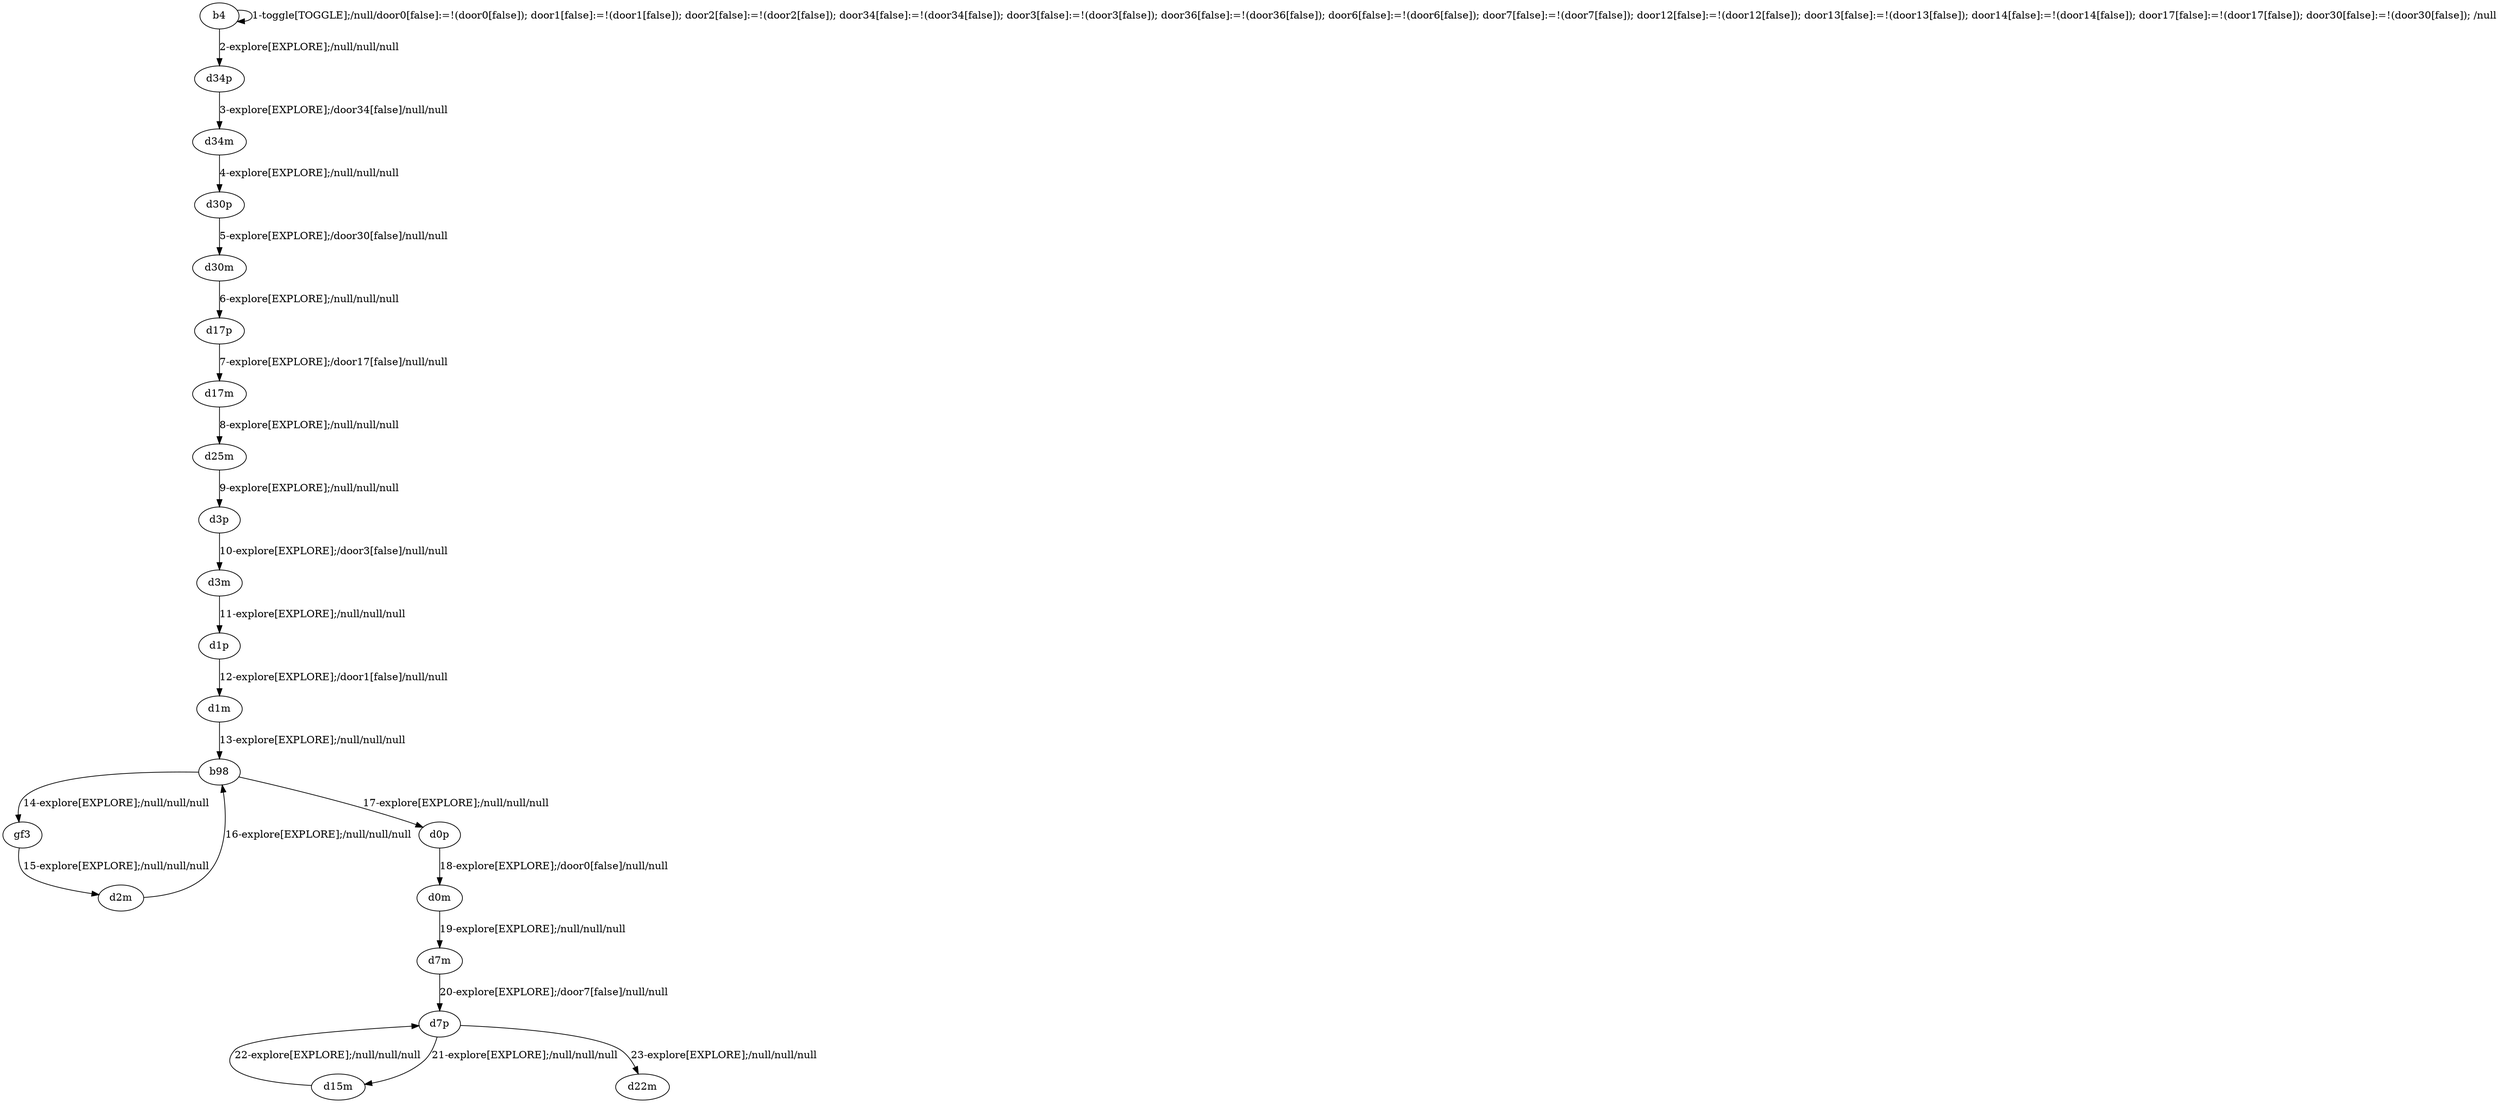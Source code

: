 # Total number of goals covered by this test: 1
# b98 --> gf3

digraph g {
"b4" -> "b4" [label = "1-toggle[TOGGLE];/null/door0[false]:=!(door0[false]); door1[false]:=!(door1[false]); door2[false]:=!(door2[false]); door34[false]:=!(door34[false]); door3[false]:=!(door3[false]); door36[false]:=!(door36[false]); door6[false]:=!(door6[false]); door7[false]:=!(door7[false]); door12[false]:=!(door12[false]); door13[false]:=!(door13[false]); door14[false]:=!(door14[false]); door17[false]:=!(door17[false]); door30[false]:=!(door30[false]); /null"];
"b4" -> "d34p" [label = "2-explore[EXPLORE];/null/null/null"];
"d34p" -> "d34m" [label = "3-explore[EXPLORE];/door34[false]/null/null"];
"d34m" -> "d30p" [label = "4-explore[EXPLORE];/null/null/null"];
"d30p" -> "d30m" [label = "5-explore[EXPLORE];/door30[false]/null/null"];
"d30m" -> "d17p" [label = "6-explore[EXPLORE];/null/null/null"];
"d17p" -> "d17m" [label = "7-explore[EXPLORE];/door17[false]/null/null"];
"d17m" -> "d25m" [label = "8-explore[EXPLORE];/null/null/null"];
"d25m" -> "d3p" [label = "9-explore[EXPLORE];/null/null/null"];
"d3p" -> "d3m" [label = "10-explore[EXPLORE];/door3[false]/null/null"];
"d3m" -> "d1p" [label = "11-explore[EXPLORE];/null/null/null"];
"d1p" -> "d1m" [label = "12-explore[EXPLORE];/door1[false]/null/null"];
"d1m" -> "b98" [label = "13-explore[EXPLORE];/null/null/null"];
"b98" -> "gf3" [label = "14-explore[EXPLORE];/null/null/null"];
"gf3" -> "d2m" [label = "15-explore[EXPLORE];/null/null/null"];
"d2m" -> "b98" [label = "16-explore[EXPLORE];/null/null/null"];
"b98" -> "d0p" [label = "17-explore[EXPLORE];/null/null/null"];
"d0p" -> "d0m" [label = "18-explore[EXPLORE];/door0[false]/null/null"];
"d0m" -> "d7m" [label = "19-explore[EXPLORE];/null/null/null"];
"d7m" -> "d7p" [label = "20-explore[EXPLORE];/door7[false]/null/null"];
"d7p" -> "d15m" [label = "21-explore[EXPLORE];/null/null/null"];
"d15m" -> "d7p" [label = "22-explore[EXPLORE];/null/null/null"];
"d7p" -> "d22m" [label = "23-explore[EXPLORE];/null/null/null"];
}